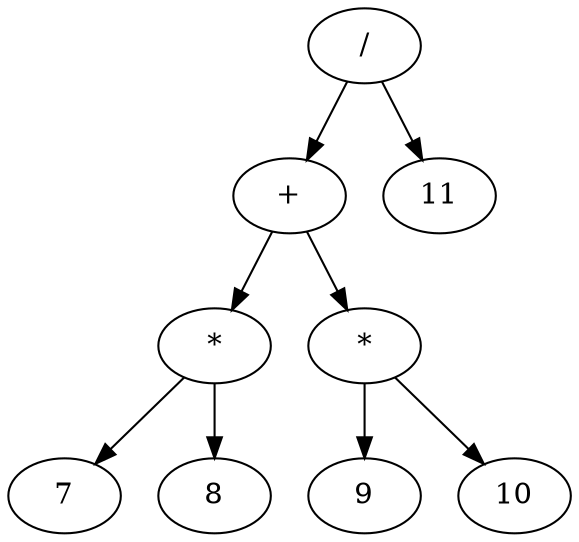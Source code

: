 digraph AST {
  node0 [label="/"];
  node1 [label="+"];
  node2 [label="*"];
  node3 [label="7"];
  node2 -> node3;
  node4 [label="8"];
  node2 -> node4;
  node1 -> node2;
  node5 [label="*"];
  node6 [label="9"];
  node5 -> node6;
  node7 [label="10"];
  node5 -> node7;
  node1 -> node5;
  node0 -> node1;
  node8 [label="11"];
  node0 -> node8;
}

